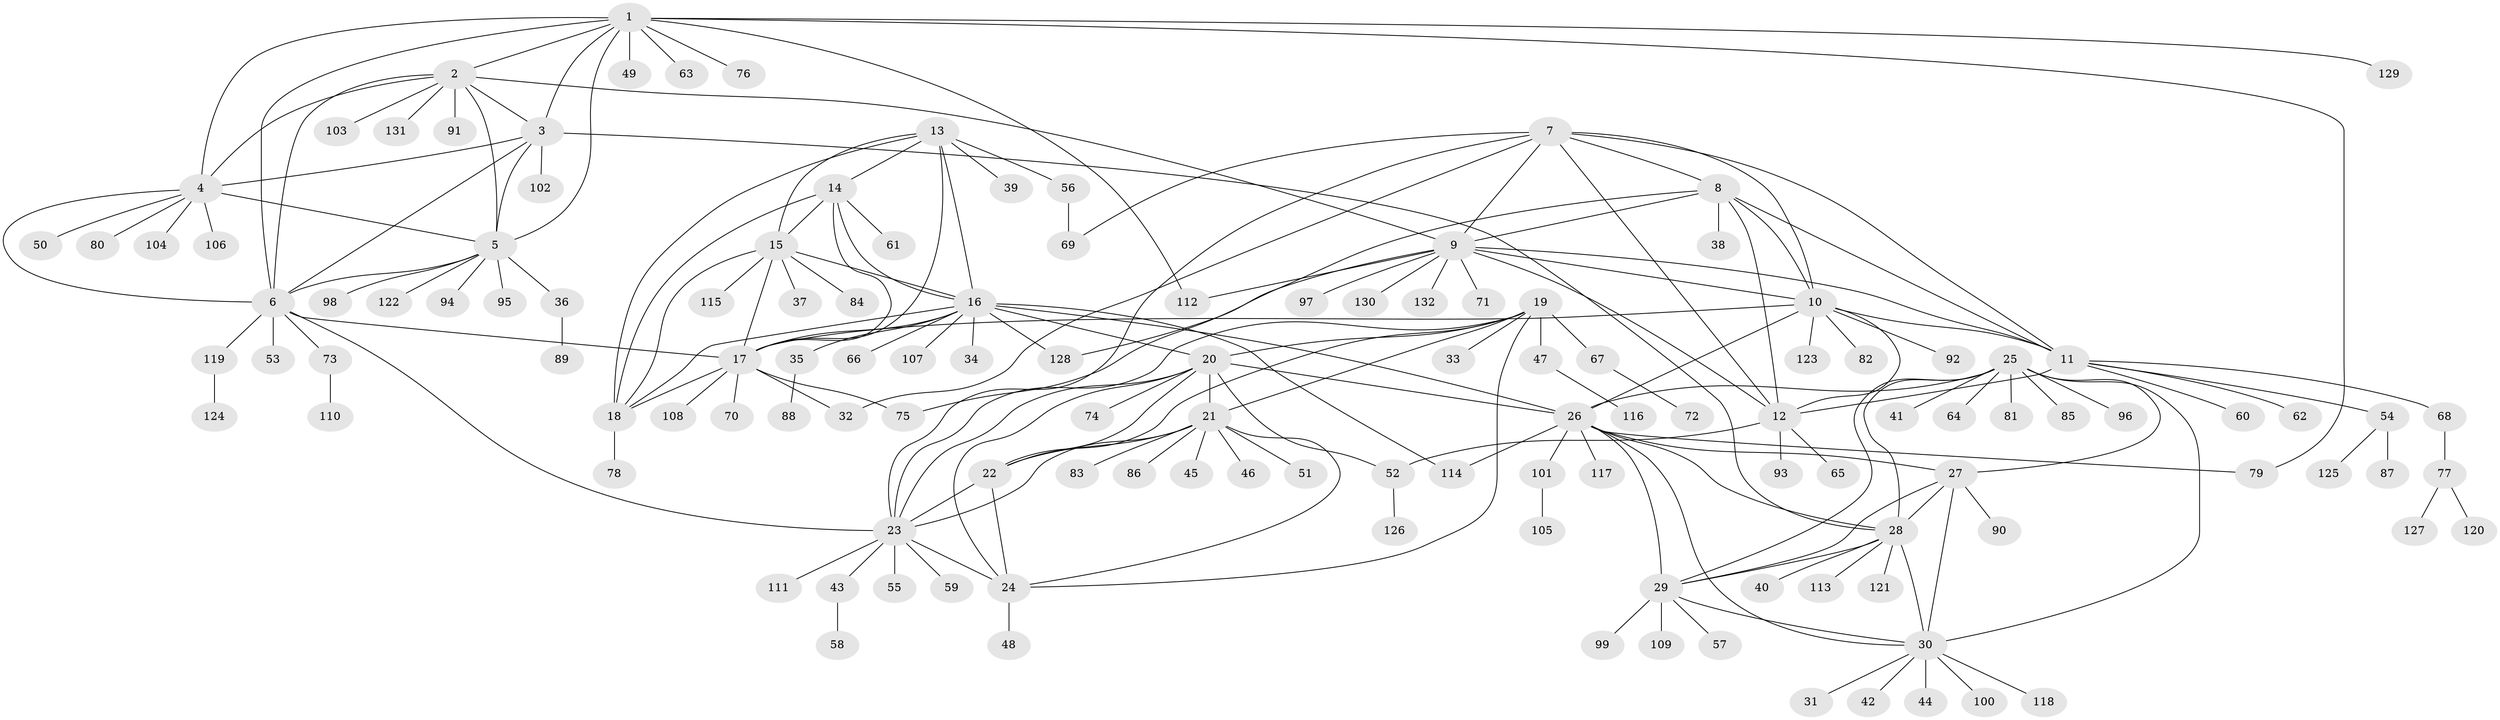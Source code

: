 // coarse degree distribution, {6: 0.125, 5: 0.15, 9: 0.05, 7: 0.1, 8: 0.1, 1: 0.3, 4: 0.025, 3: 0.05, 2: 0.1}
// Generated by graph-tools (version 1.1) at 2025/52/03/04/25 22:52:25]
// undirected, 132 vertices, 195 edges
graph export_dot {
  node [color=gray90,style=filled];
  1;
  2;
  3;
  4;
  5;
  6;
  7;
  8;
  9;
  10;
  11;
  12;
  13;
  14;
  15;
  16;
  17;
  18;
  19;
  20;
  21;
  22;
  23;
  24;
  25;
  26;
  27;
  28;
  29;
  30;
  31;
  32;
  33;
  34;
  35;
  36;
  37;
  38;
  39;
  40;
  41;
  42;
  43;
  44;
  45;
  46;
  47;
  48;
  49;
  50;
  51;
  52;
  53;
  54;
  55;
  56;
  57;
  58;
  59;
  60;
  61;
  62;
  63;
  64;
  65;
  66;
  67;
  68;
  69;
  70;
  71;
  72;
  73;
  74;
  75;
  76;
  77;
  78;
  79;
  80;
  81;
  82;
  83;
  84;
  85;
  86;
  87;
  88;
  89;
  90;
  91;
  92;
  93;
  94;
  95;
  96;
  97;
  98;
  99;
  100;
  101;
  102;
  103;
  104;
  105;
  106;
  107;
  108;
  109;
  110;
  111;
  112;
  113;
  114;
  115;
  116;
  117;
  118;
  119;
  120;
  121;
  122;
  123;
  124;
  125;
  126;
  127;
  128;
  129;
  130;
  131;
  132;
  1 -- 2;
  1 -- 3;
  1 -- 4;
  1 -- 5;
  1 -- 6;
  1 -- 49;
  1 -- 63;
  1 -- 76;
  1 -- 79;
  1 -- 112;
  1 -- 129;
  2 -- 3;
  2 -- 4;
  2 -- 5;
  2 -- 6;
  2 -- 9;
  2 -- 91;
  2 -- 103;
  2 -- 131;
  3 -- 4;
  3 -- 5;
  3 -- 6;
  3 -- 28;
  3 -- 102;
  4 -- 5;
  4 -- 6;
  4 -- 50;
  4 -- 80;
  4 -- 104;
  4 -- 106;
  5 -- 6;
  5 -- 36;
  5 -- 94;
  5 -- 95;
  5 -- 98;
  5 -- 122;
  6 -- 17;
  6 -- 23;
  6 -- 53;
  6 -- 73;
  6 -- 119;
  7 -- 8;
  7 -- 9;
  7 -- 10;
  7 -- 11;
  7 -- 12;
  7 -- 23;
  7 -- 32;
  7 -- 69;
  8 -- 9;
  8 -- 10;
  8 -- 11;
  8 -- 12;
  8 -- 38;
  8 -- 75;
  9 -- 10;
  9 -- 11;
  9 -- 12;
  9 -- 71;
  9 -- 97;
  9 -- 112;
  9 -- 128;
  9 -- 130;
  9 -- 132;
  10 -- 11;
  10 -- 12;
  10 -- 17;
  10 -- 26;
  10 -- 82;
  10 -- 92;
  10 -- 123;
  11 -- 12;
  11 -- 54;
  11 -- 60;
  11 -- 62;
  11 -- 68;
  12 -- 52;
  12 -- 65;
  12 -- 93;
  13 -- 14;
  13 -- 15;
  13 -- 16;
  13 -- 17;
  13 -- 18;
  13 -- 39;
  13 -- 56;
  14 -- 15;
  14 -- 16;
  14 -- 17;
  14 -- 18;
  14 -- 61;
  15 -- 16;
  15 -- 17;
  15 -- 18;
  15 -- 37;
  15 -- 84;
  15 -- 115;
  16 -- 17;
  16 -- 18;
  16 -- 20;
  16 -- 26;
  16 -- 34;
  16 -- 35;
  16 -- 66;
  16 -- 107;
  16 -- 114;
  16 -- 128;
  17 -- 18;
  17 -- 32;
  17 -- 70;
  17 -- 75;
  17 -- 108;
  18 -- 78;
  19 -- 20;
  19 -- 21;
  19 -- 22;
  19 -- 23;
  19 -- 24;
  19 -- 33;
  19 -- 47;
  19 -- 67;
  20 -- 21;
  20 -- 22;
  20 -- 23;
  20 -- 24;
  20 -- 26;
  20 -- 52;
  20 -- 74;
  21 -- 22;
  21 -- 23;
  21 -- 24;
  21 -- 45;
  21 -- 46;
  21 -- 51;
  21 -- 83;
  21 -- 86;
  22 -- 23;
  22 -- 24;
  23 -- 24;
  23 -- 43;
  23 -- 55;
  23 -- 59;
  23 -- 111;
  24 -- 48;
  25 -- 26;
  25 -- 27;
  25 -- 28;
  25 -- 29;
  25 -- 30;
  25 -- 41;
  25 -- 64;
  25 -- 81;
  25 -- 85;
  25 -- 96;
  26 -- 27;
  26 -- 28;
  26 -- 29;
  26 -- 30;
  26 -- 79;
  26 -- 101;
  26 -- 114;
  26 -- 117;
  27 -- 28;
  27 -- 29;
  27 -- 30;
  27 -- 90;
  28 -- 29;
  28 -- 30;
  28 -- 40;
  28 -- 113;
  28 -- 121;
  29 -- 30;
  29 -- 57;
  29 -- 99;
  29 -- 109;
  30 -- 31;
  30 -- 42;
  30 -- 44;
  30 -- 100;
  30 -- 118;
  35 -- 88;
  36 -- 89;
  43 -- 58;
  47 -- 116;
  52 -- 126;
  54 -- 87;
  54 -- 125;
  56 -- 69;
  67 -- 72;
  68 -- 77;
  73 -- 110;
  77 -- 120;
  77 -- 127;
  101 -- 105;
  119 -- 124;
}

